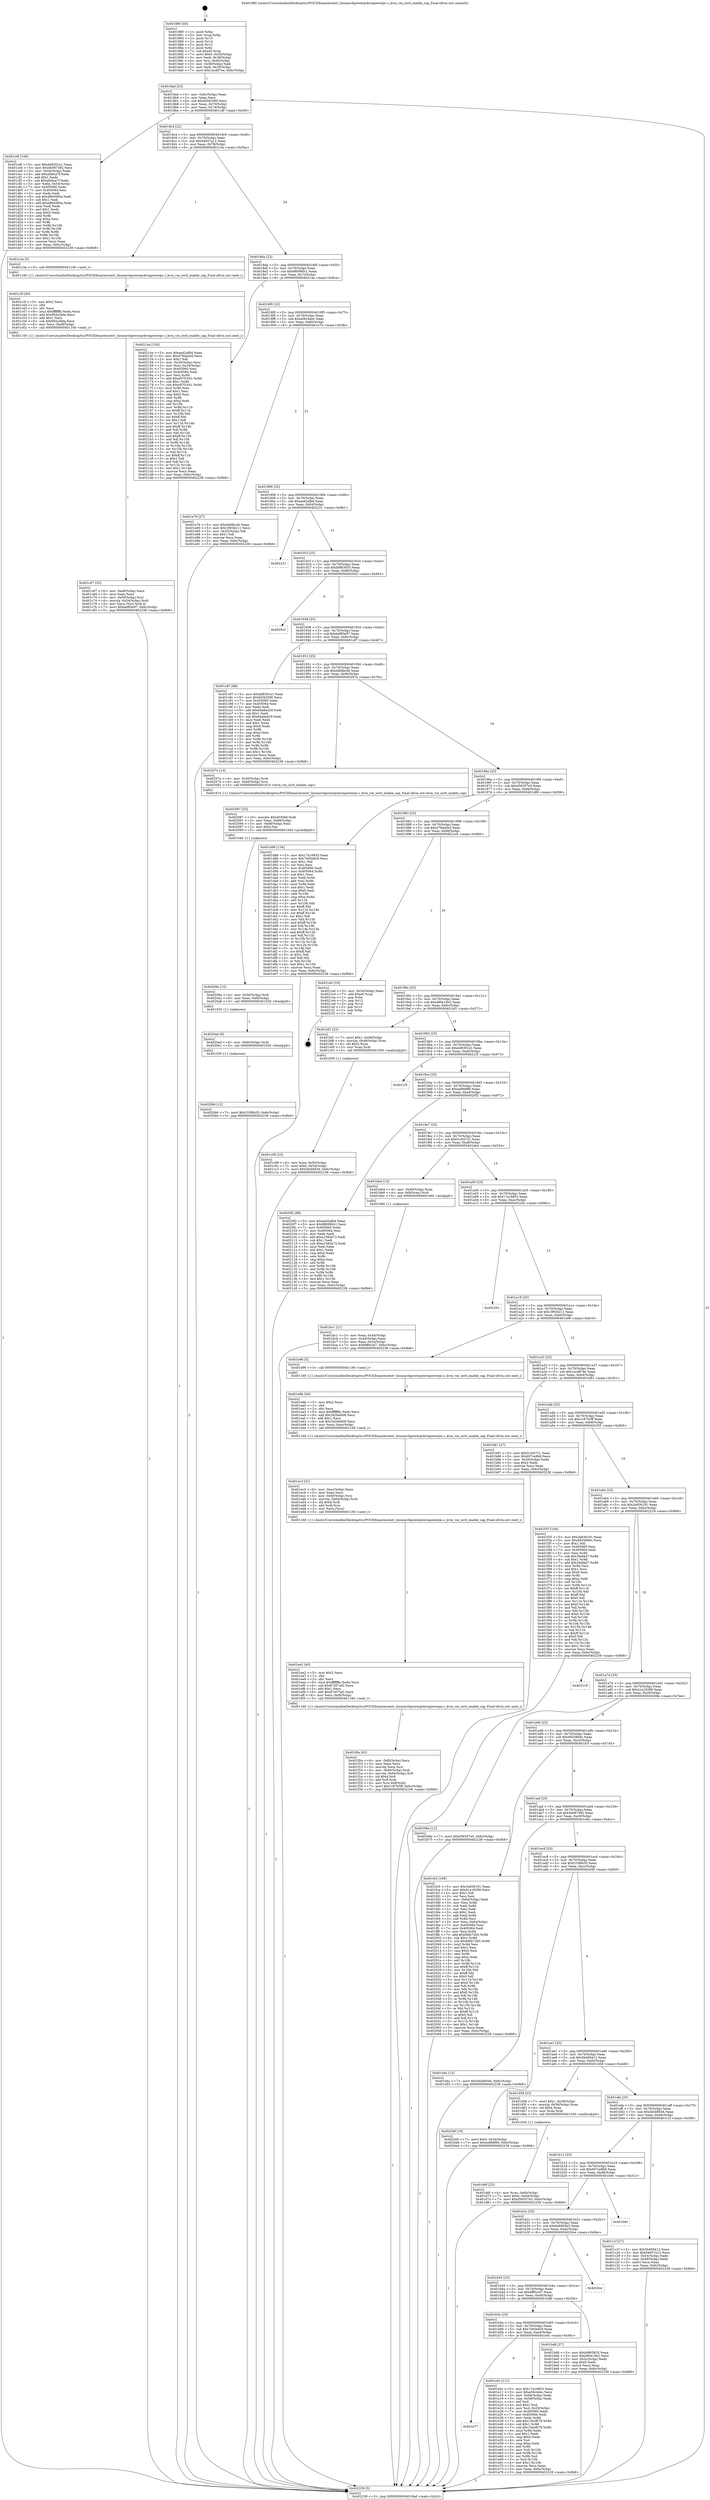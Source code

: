 digraph "0x401880" {
  label = "0x401880 (/mnt/c/Users/mathe/Desktop/tcc/POCII/binaries/extr_linuxarchpowerpckvmpowerpc.c_kvm_vm_ioctl_enable_cap_Final-ollvm.out::main(0))"
  labelloc = "t"
  node[shape=record]

  Entry [label="",width=0.3,height=0.3,shape=circle,fillcolor=black,style=filled]
  "0x4018ad" [label="{
     0x4018ad [23]\l
     | [instrs]\l
     &nbsp;&nbsp;0x4018ad \<+3\>: mov -0x6c(%rbp),%eax\l
     &nbsp;&nbsp;0x4018b0 \<+2\>: mov %eax,%ecx\l
     &nbsp;&nbsp;0x4018b2 \<+6\>: sub $0x92f42590,%ecx\l
     &nbsp;&nbsp;0x4018b8 \<+3\>: mov %eax,-0x70(%rbp)\l
     &nbsp;&nbsp;0x4018bb \<+3\>: mov %ecx,-0x74(%rbp)\l
     &nbsp;&nbsp;0x4018be \<+6\>: je 0000000000401cdf \<main+0x45f\>\l
  }"]
  "0x401cdf" [label="{
     0x401cdf [109]\l
     | [instrs]\l
     &nbsp;&nbsp;0x401cdf \<+5\>: mov $0xdd8391e1,%eax\l
     &nbsp;&nbsp;0x401ce4 \<+5\>: mov $0x4b087392,%ecx\l
     &nbsp;&nbsp;0x401ce9 \<+3\>: mov -0x54(%rbp),%edx\l
     &nbsp;&nbsp;0x401cec \<+6\>: add $0xafddca7f,%edx\l
     &nbsp;&nbsp;0x401cf2 \<+3\>: add $0x1,%edx\l
     &nbsp;&nbsp;0x401cf5 \<+6\>: sub $0xafddca7f,%edx\l
     &nbsp;&nbsp;0x401cfb \<+3\>: mov %edx,-0x54(%rbp)\l
     &nbsp;&nbsp;0x401cfe \<+7\>: mov 0x405060,%edx\l
     &nbsp;&nbsp;0x401d05 \<+7\>: mov 0x405064,%esi\l
     &nbsp;&nbsp;0x401d0c \<+2\>: mov %edx,%edi\l
     &nbsp;&nbsp;0x401d0e \<+6\>: sub $0xa864585a,%edi\l
     &nbsp;&nbsp;0x401d14 \<+3\>: sub $0x1,%edi\l
     &nbsp;&nbsp;0x401d17 \<+6\>: add $0xa864585a,%edi\l
     &nbsp;&nbsp;0x401d1d \<+3\>: imul %edi,%edx\l
     &nbsp;&nbsp;0x401d20 \<+3\>: and $0x1,%edx\l
     &nbsp;&nbsp;0x401d23 \<+3\>: cmp $0x0,%edx\l
     &nbsp;&nbsp;0x401d26 \<+4\>: sete %r8b\l
     &nbsp;&nbsp;0x401d2a \<+3\>: cmp $0xa,%esi\l
     &nbsp;&nbsp;0x401d2d \<+4\>: setl %r9b\l
     &nbsp;&nbsp;0x401d31 \<+3\>: mov %r8b,%r10b\l
     &nbsp;&nbsp;0x401d34 \<+3\>: and %r9b,%r10b\l
     &nbsp;&nbsp;0x401d37 \<+3\>: xor %r9b,%r8b\l
     &nbsp;&nbsp;0x401d3a \<+3\>: or %r8b,%r10b\l
     &nbsp;&nbsp;0x401d3d \<+4\>: test $0x1,%r10b\l
     &nbsp;&nbsp;0x401d41 \<+3\>: cmovne %ecx,%eax\l
     &nbsp;&nbsp;0x401d44 \<+3\>: mov %eax,-0x6c(%rbp)\l
     &nbsp;&nbsp;0x401d47 \<+5\>: jmp 0000000000402238 \<main+0x9b8\>\l
  }"]
  "0x4018c4" [label="{
     0x4018c4 [22]\l
     | [instrs]\l
     &nbsp;&nbsp;0x4018c4 \<+5\>: jmp 00000000004018c9 \<main+0x49\>\l
     &nbsp;&nbsp;0x4018c9 \<+3\>: mov -0x70(%rbp),%eax\l
     &nbsp;&nbsp;0x4018cc \<+5\>: sub $0x94657a12,%eax\l
     &nbsp;&nbsp;0x4018d1 \<+3\>: mov %eax,-0x78(%rbp)\l
     &nbsp;&nbsp;0x4018d4 \<+6\>: je 0000000000401c3a \<main+0x3ba\>\l
  }"]
  Exit [label="",width=0.3,height=0.3,shape=circle,fillcolor=black,style=filled,peripheries=2]
  "0x401c3a" [label="{
     0x401c3a [5]\l
     | [instrs]\l
     &nbsp;&nbsp;0x401c3a \<+5\>: call 0000000000401160 \<next_i\>\l
     | [calls]\l
     &nbsp;&nbsp;0x401160 \{1\} (/mnt/c/Users/mathe/Desktop/tcc/POCII/binaries/extr_linuxarchpowerpckvmpowerpc.c_kvm_vm_ioctl_enable_cap_Final-ollvm.out::next_i)\l
  }"]
  "0x4018da" [label="{
     0x4018da [22]\l
     | [instrs]\l
     &nbsp;&nbsp;0x4018da \<+5\>: jmp 00000000004018df \<main+0x5f\>\l
     &nbsp;&nbsp;0x4018df \<+3\>: mov -0x70(%rbp),%eax\l
     &nbsp;&nbsp;0x4018e2 \<+5\>: sub $0x980980c1,%eax\l
     &nbsp;&nbsp;0x4018e7 \<+3\>: mov %eax,-0x7c(%rbp)\l
     &nbsp;&nbsp;0x4018ea \<+6\>: je 000000000040214a \<main+0x8ca\>\l
  }"]
  "0x4020b6" [label="{
     0x4020b6 [12]\l
     | [instrs]\l
     &nbsp;&nbsp;0x4020b6 \<+7\>: movl $0x533f6b35,-0x6c(%rbp)\l
     &nbsp;&nbsp;0x4020bd \<+5\>: jmp 0000000000402238 \<main+0x9b8\>\l
  }"]
  "0x40214a" [label="{
     0x40214a [150]\l
     | [instrs]\l
     &nbsp;&nbsp;0x40214a \<+5\>: mov $0xaed2afb4,%eax\l
     &nbsp;&nbsp;0x40214f \<+5\>: mov $0xd784acb4,%ecx\l
     &nbsp;&nbsp;0x402154 \<+2\>: mov $0x1,%dl\l
     &nbsp;&nbsp;0x402156 \<+3\>: mov -0x34(%rbp),%esi\l
     &nbsp;&nbsp;0x402159 \<+3\>: mov %esi,-0x24(%rbp)\l
     &nbsp;&nbsp;0x40215c \<+7\>: mov 0x405060,%esi\l
     &nbsp;&nbsp;0x402163 \<+7\>: mov 0x405064,%edi\l
     &nbsp;&nbsp;0x40216a \<+3\>: mov %esi,%r8d\l
     &nbsp;&nbsp;0x40216d \<+7\>: add $0xe97f1041,%r8d\l
     &nbsp;&nbsp;0x402174 \<+4\>: sub $0x1,%r8d\l
     &nbsp;&nbsp;0x402178 \<+7\>: sub $0xe97f1041,%r8d\l
     &nbsp;&nbsp;0x40217f \<+4\>: imul %r8d,%esi\l
     &nbsp;&nbsp;0x402183 \<+3\>: and $0x1,%esi\l
     &nbsp;&nbsp;0x402186 \<+3\>: cmp $0x0,%esi\l
     &nbsp;&nbsp;0x402189 \<+4\>: sete %r9b\l
     &nbsp;&nbsp;0x40218d \<+3\>: cmp $0xa,%edi\l
     &nbsp;&nbsp;0x402190 \<+4\>: setl %r10b\l
     &nbsp;&nbsp;0x402194 \<+3\>: mov %r9b,%r11b\l
     &nbsp;&nbsp;0x402197 \<+4\>: xor $0xff,%r11b\l
     &nbsp;&nbsp;0x40219b \<+3\>: mov %r10b,%bl\l
     &nbsp;&nbsp;0x40219e \<+3\>: xor $0xff,%bl\l
     &nbsp;&nbsp;0x4021a1 \<+3\>: xor $0x1,%dl\l
     &nbsp;&nbsp;0x4021a4 \<+3\>: mov %r11b,%r14b\l
     &nbsp;&nbsp;0x4021a7 \<+4\>: and $0xff,%r14b\l
     &nbsp;&nbsp;0x4021ab \<+3\>: and %dl,%r9b\l
     &nbsp;&nbsp;0x4021ae \<+3\>: mov %bl,%r15b\l
     &nbsp;&nbsp;0x4021b1 \<+4\>: and $0xff,%r15b\l
     &nbsp;&nbsp;0x4021b5 \<+3\>: and %dl,%r10b\l
     &nbsp;&nbsp;0x4021b8 \<+3\>: or %r9b,%r14b\l
     &nbsp;&nbsp;0x4021bb \<+3\>: or %r10b,%r15b\l
     &nbsp;&nbsp;0x4021be \<+3\>: xor %r15b,%r14b\l
     &nbsp;&nbsp;0x4021c1 \<+3\>: or %bl,%r11b\l
     &nbsp;&nbsp;0x4021c4 \<+4\>: xor $0xff,%r11b\l
     &nbsp;&nbsp;0x4021c8 \<+3\>: or $0x1,%dl\l
     &nbsp;&nbsp;0x4021cb \<+3\>: and %dl,%r11b\l
     &nbsp;&nbsp;0x4021ce \<+3\>: or %r11b,%r14b\l
     &nbsp;&nbsp;0x4021d1 \<+4\>: test $0x1,%r14b\l
     &nbsp;&nbsp;0x4021d5 \<+3\>: cmovne %ecx,%eax\l
     &nbsp;&nbsp;0x4021d8 \<+3\>: mov %eax,-0x6c(%rbp)\l
     &nbsp;&nbsp;0x4021db \<+5\>: jmp 0000000000402238 \<main+0x9b8\>\l
  }"]
  "0x4018f0" [label="{
     0x4018f0 [22]\l
     | [instrs]\l
     &nbsp;&nbsp;0x4018f0 \<+5\>: jmp 00000000004018f5 \<main+0x75\>\l
     &nbsp;&nbsp;0x4018f5 \<+3\>: mov -0x70(%rbp),%eax\l
     &nbsp;&nbsp;0x4018f8 \<+5\>: sub $0xa56c4dec,%eax\l
     &nbsp;&nbsp;0x4018fd \<+3\>: mov %eax,-0x80(%rbp)\l
     &nbsp;&nbsp;0x401900 \<+6\>: je 0000000000401e7b \<main+0x5fb\>\l
  }"]
  "0x4020ad" [label="{
     0x4020ad [9]\l
     | [instrs]\l
     &nbsp;&nbsp;0x4020ad \<+4\>: mov -0x60(%rbp),%rdi\l
     &nbsp;&nbsp;0x4020b1 \<+5\>: call 0000000000401030 \<free@plt\>\l
     | [calls]\l
     &nbsp;&nbsp;0x401030 \{1\} (unknown)\l
  }"]
  "0x401e7b" [label="{
     0x401e7b [27]\l
     | [instrs]\l
     &nbsp;&nbsp;0x401e7b \<+5\>: mov $0xd4fdbc4b,%eax\l
     &nbsp;&nbsp;0x401e80 \<+5\>: mov $0x1993d211,%ecx\l
     &nbsp;&nbsp;0x401e85 \<+3\>: mov -0x25(%rbp),%dl\l
     &nbsp;&nbsp;0x401e88 \<+3\>: test $0x1,%dl\l
     &nbsp;&nbsp;0x401e8b \<+3\>: cmovne %ecx,%eax\l
     &nbsp;&nbsp;0x401e8e \<+3\>: mov %eax,-0x6c(%rbp)\l
     &nbsp;&nbsp;0x401e91 \<+5\>: jmp 0000000000402238 \<main+0x9b8\>\l
  }"]
  "0x401906" [label="{
     0x401906 [25]\l
     | [instrs]\l
     &nbsp;&nbsp;0x401906 \<+5\>: jmp 000000000040190b \<main+0x8b\>\l
     &nbsp;&nbsp;0x40190b \<+3\>: mov -0x70(%rbp),%eax\l
     &nbsp;&nbsp;0x40190e \<+5\>: sub $0xaed2afb4,%eax\l
     &nbsp;&nbsp;0x401913 \<+6\>: mov %eax,-0x84(%rbp)\l
     &nbsp;&nbsp;0x401919 \<+6\>: je 0000000000402231 \<main+0x9b1\>\l
  }"]
  "0x40209e" [label="{
     0x40209e [15]\l
     | [instrs]\l
     &nbsp;&nbsp;0x40209e \<+4\>: mov -0x50(%rbp),%rdi\l
     &nbsp;&nbsp;0x4020a2 \<+6\>: mov %eax,-0xf4(%rbp)\l
     &nbsp;&nbsp;0x4020a8 \<+5\>: call 0000000000401030 \<free@plt\>\l
     | [calls]\l
     &nbsp;&nbsp;0x401030 \{1\} (unknown)\l
  }"]
  "0x402231" [label="{
     0x402231\l
  }", style=dashed]
  "0x40191f" [label="{
     0x40191f [25]\l
     | [instrs]\l
     &nbsp;&nbsp;0x40191f \<+5\>: jmp 0000000000401924 \<main+0xa4\>\l
     &nbsp;&nbsp;0x401924 \<+3\>: mov -0x70(%rbp),%eax\l
     &nbsp;&nbsp;0x401927 \<+5\>: sub $0xb9f63835,%eax\l
     &nbsp;&nbsp;0x40192c \<+6\>: mov %eax,-0x88(%rbp)\l
     &nbsp;&nbsp;0x401932 \<+6\>: je 00000000004020c2 \<main+0x842\>\l
  }"]
  "0x402087" [label="{
     0x402087 [23]\l
     | [instrs]\l
     &nbsp;&nbsp;0x402087 \<+10\>: movabs $0x4030b6,%rdi\l
     &nbsp;&nbsp;0x402091 \<+3\>: mov %eax,-0x68(%rbp)\l
     &nbsp;&nbsp;0x402094 \<+3\>: mov -0x68(%rbp),%esi\l
     &nbsp;&nbsp;0x402097 \<+2\>: mov $0x0,%al\l
     &nbsp;&nbsp;0x402099 \<+5\>: call 0000000000401040 \<printf@plt\>\l
     | [calls]\l
     &nbsp;&nbsp;0x401040 \{1\} (unknown)\l
  }"]
  "0x4020c2" [label="{
     0x4020c2\l
  }", style=dashed]
  "0x401938" [label="{
     0x401938 [25]\l
     | [instrs]\l
     &nbsp;&nbsp;0x401938 \<+5\>: jmp 000000000040193d \<main+0xbd\>\l
     &nbsp;&nbsp;0x40193d \<+3\>: mov -0x70(%rbp),%eax\l
     &nbsp;&nbsp;0x401940 \<+5\>: sub $0xbef85e97,%eax\l
     &nbsp;&nbsp;0x401945 \<+6\>: mov %eax,-0x8c(%rbp)\l
     &nbsp;&nbsp;0x40194b \<+6\>: je 0000000000401c87 \<main+0x407\>\l
  }"]
  "0x401f0a" [label="{
     0x401f0a [43]\l
     | [instrs]\l
     &nbsp;&nbsp;0x401f0a \<+6\>: mov -0xf0(%rbp),%ecx\l
     &nbsp;&nbsp;0x401f10 \<+3\>: imul %eax,%ecx\l
     &nbsp;&nbsp;0x401f13 \<+3\>: movslq %ecx,%rsi\l
     &nbsp;&nbsp;0x401f16 \<+4\>: mov -0x60(%rbp),%rdi\l
     &nbsp;&nbsp;0x401f1a \<+4\>: movslq -0x64(%rbp),%r8\l
     &nbsp;&nbsp;0x401f1e \<+4\>: shl $0x4,%r8\l
     &nbsp;&nbsp;0x401f22 \<+3\>: add %r8,%rdi\l
     &nbsp;&nbsp;0x401f25 \<+4\>: mov %rsi,0x8(%rdi)\l
     &nbsp;&nbsp;0x401f29 \<+7\>: movl $0x1c87b5ff,-0x6c(%rbp)\l
     &nbsp;&nbsp;0x401f30 \<+5\>: jmp 0000000000402238 \<main+0x9b8\>\l
  }"]
  "0x401c87" [label="{
     0x401c87 [88]\l
     | [instrs]\l
     &nbsp;&nbsp;0x401c87 \<+5\>: mov $0xdd8391e1,%eax\l
     &nbsp;&nbsp;0x401c8c \<+5\>: mov $0x92f42590,%ecx\l
     &nbsp;&nbsp;0x401c91 \<+7\>: mov 0x405060,%edx\l
     &nbsp;&nbsp;0x401c98 \<+7\>: mov 0x405064,%esi\l
     &nbsp;&nbsp;0x401c9f \<+2\>: mov %edx,%edi\l
     &nbsp;&nbsp;0x401ca1 \<+6\>: add $0x64a8a429,%edi\l
     &nbsp;&nbsp;0x401ca7 \<+3\>: sub $0x1,%edi\l
     &nbsp;&nbsp;0x401caa \<+6\>: sub $0x64a8a429,%edi\l
     &nbsp;&nbsp;0x401cb0 \<+3\>: imul %edi,%edx\l
     &nbsp;&nbsp;0x401cb3 \<+3\>: and $0x1,%edx\l
     &nbsp;&nbsp;0x401cb6 \<+3\>: cmp $0x0,%edx\l
     &nbsp;&nbsp;0x401cb9 \<+4\>: sete %r8b\l
     &nbsp;&nbsp;0x401cbd \<+3\>: cmp $0xa,%esi\l
     &nbsp;&nbsp;0x401cc0 \<+4\>: setl %r9b\l
     &nbsp;&nbsp;0x401cc4 \<+3\>: mov %r8b,%r10b\l
     &nbsp;&nbsp;0x401cc7 \<+3\>: and %r9b,%r10b\l
     &nbsp;&nbsp;0x401cca \<+3\>: xor %r9b,%r8b\l
     &nbsp;&nbsp;0x401ccd \<+3\>: or %r8b,%r10b\l
     &nbsp;&nbsp;0x401cd0 \<+4\>: test $0x1,%r10b\l
     &nbsp;&nbsp;0x401cd4 \<+3\>: cmovne %ecx,%eax\l
     &nbsp;&nbsp;0x401cd7 \<+3\>: mov %eax,-0x6c(%rbp)\l
     &nbsp;&nbsp;0x401cda \<+5\>: jmp 0000000000402238 \<main+0x9b8\>\l
  }"]
  "0x401951" [label="{
     0x401951 [25]\l
     | [instrs]\l
     &nbsp;&nbsp;0x401951 \<+5\>: jmp 0000000000401956 \<main+0xd6\>\l
     &nbsp;&nbsp;0x401956 \<+3\>: mov -0x70(%rbp),%eax\l
     &nbsp;&nbsp;0x401959 \<+5\>: sub $0xd4fdbc4b,%eax\l
     &nbsp;&nbsp;0x40195e \<+6\>: mov %eax,-0x90(%rbp)\l
     &nbsp;&nbsp;0x401964 \<+6\>: je 000000000040207a \<main+0x7fa\>\l
  }"]
  "0x401ee2" [label="{
     0x401ee2 [40]\l
     | [instrs]\l
     &nbsp;&nbsp;0x401ee2 \<+5\>: mov $0x2,%ecx\l
     &nbsp;&nbsp;0x401ee7 \<+1\>: cltd\l
     &nbsp;&nbsp;0x401ee8 \<+2\>: idiv %ecx\l
     &nbsp;&nbsp;0x401eea \<+6\>: imul $0xfffffffe,%edx,%ecx\l
     &nbsp;&nbsp;0x401ef0 \<+6\>: sub $0x87d57af2,%ecx\l
     &nbsp;&nbsp;0x401ef6 \<+3\>: add $0x1,%ecx\l
     &nbsp;&nbsp;0x401ef9 \<+6\>: add $0x87d57af2,%ecx\l
     &nbsp;&nbsp;0x401eff \<+6\>: mov %ecx,-0xf0(%rbp)\l
     &nbsp;&nbsp;0x401f05 \<+5\>: call 0000000000401160 \<next_i\>\l
     | [calls]\l
     &nbsp;&nbsp;0x401160 \{1\} (/mnt/c/Users/mathe/Desktop/tcc/POCII/binaries/extr_linuxarchpowerpckvmpowerpc.c_kvm_vm_ioctl_enable_cap_Final-ollvm.out::next_i)\l
  }"]
  "0x40207a" [label="{
     0x40207a [13]\l
     | [instrs]\l
     &nbsp;&nbsp;0x40207a \<+4\>: mov -0x50(%rbp),%rdi\l
     &nbsp;&nbsp;0x40207e \<+4\>: mov -0x60(%rbp),%rsi\l
     &nbsp;&nbsp;0x402082 \<+5\>: call 0000000000401610 \<kvm_vm_ioctl_enable_cap\>\l
     | [calls]\l
     &nbsp;&nbsp;0x401610 \{1\} (/mnt/c/Users/mathe/Desktop/tcc/POCII/binaries/extr_linuxarchpowerpckvmpowerpc.c_kvm_vm_ioctl_enable_cap_Final-ollvm.out::kvm_vm_ioctl_enable_cap)\l
  }"]
  "0x40196a" [label="{
     0x40196a [25]\l
     | [instrs]\l
     &nbsp;&nbsp;0x40196a \<+5\>: jmp 000000000040196f \<main+0xef\>\l
     &nbsp;&nbsp;0x40196f \<+3\>: mov -0x70(%rbp),%eax\l
     &nbsp;&nbsp;0x401972 \<+5\>: sub $0xd56557e5,%eax\l
     &nbsp;&nbsp;0x401977 \<+6\>: mov %eax,-0x94(%rbp)\l
     &nbsp;&nbsp;0x40197d \<+6\>: je 0000000000401d86 \<main+0x506\>\l
  }"]
  "0x401ec3" [label="{
     0x401ec3 [31]\l
     | [instrs]\l
     &nbsp;&nbsp;0x401ec3 \<+6\>: mov -0xec(%rbp),%ecx\l
     &nbsp;&nbsp;0x401ec9 \<+3\>: imul %eax,%ecx\l
     &nbsp;&nbsp;0x401ecc \<+4\>: mov -0x60(%rbp),%rsi\l
     &nbsp;&nbsp;0x401ed0 \<+4\>: movslq -0x64(%rbp),%rdi\l
     &nbsp;&nbsp;0x401ed4 \<+4\>: shl $0x4,%rdi\l
     &nbsp;&nbsp;0x401ed8 \<+3\>: add %rdi,%rsi\l
     &nbsp;&nbsp;0x401edb \<+2\>: mov %ecx,(%rsi)\l
     &nbsp;&nbsp;0x401edd \<+5\>: call 0000000000401160 \<next_i\>\l
     | [calls]\l
     &nbsp;&nbsp;0x401160 \{1\} (/mnt/c/Users/mathe/Desktop/tcc/POCII/binaries/extr_linuxarchpowerpckvmpowerpc.c_kvm_vm_ioctl_enable_cap_Final-ollvm.out::next_i)\l
  }"]
  "0x401d86" [label="{
     0x401d86 [134]\l
     | [instrs]\l
     &nbsp;&nbsp;0x401d86 \<+5\>: mov $0x17a16853,%eax\l
     &nbsp;&nbsp;0x401d8b \<+5\>: mov $0x7465e8c9,%ecx\l
     &nbsp;&nbsp;0x401d90 \<+2\>: mov $0x1,%dl\l
     &nbsp;&nbsp;0x401d92 \<+2\>: xor %esi,%esi\l
     &nbsp;&nbsp;0x401d94 \<+7\>: mov 0x405060,%edi\l
     &nbsp;&nbsp;0x401d9b \<+8\>: mov 0x405064,%r8d\l
     &nbsp;&nbsp;0x401da3 \<+3\>: sub $0x1,%esi\l
     &nbsp;&nbsp;0x401da6 \<+3\>: mov %edi,%r9d\l
     &nbsp;&nbsp;0x401da9 \<+3\>: add %esi,%r9d\l
     &nbsp;&nbsp;0x401dac \<+4\>: imul %r9d,%edi\l
     &nbsp;&nbsp;0x401db0 \<+3\>: and $0x1,%edi\l
     &nbsp;&nbsp;0x401db3 \<+3\>: cmp $0x0,%edi\l
     &nbsp;&nbsp;0x401db6 \<+4\>: sete %r10b\l
     &nbsp;&nbsp;0x401dba \<+4\>: cmp $0xa,%r8d\l
     &nbsp;&nbsp;0x401dbe \<+4\>: setl %r11b\l
     &nbsp;&nbsp;0x401dc2 \<+3\>: mov %r10b,%bl\l
     &nbsp;&nbsp;0x401dc5 \<+3\>: xor $0xff,%bl\l
     &nbsp;&nbsp;0x401dc8 \<+3\>: mov %r11b,%r14b\l
     &nbsp;&nbsp;0x401dcb \<+4\>: xor $0xff,%r14b\l
     &nbsp;&nbsp;0x401dcf \<+3\>: xor $0x1,%dl\l
     &nbsp;&nbsp;0x401dd2 \<+3\>: mov %bl,%r15b\l
     &nbsp;&nbsp;0x401dd5 \<+4\>: and $0xff,%r15b\l
     &nbsp;&nbsp;0x401dd9 \<+3\>: and %dl,%r10b\l
     &nbsp;&nbsp;0x401ddc \<+3\>: mov %r14b,%r12b\l
     &nbsp;&nbsp;0x401ddf \<+4\>: and $0xff,%r12b\l
     &nbsp;&nbsp;0x401de3 \<+3\>: and %dl,%r11b\l
     &nbsp;&nbsp;0x401de6 \<+3\>: or %r10b,%r15b\l
     &nbsp;&nbsp;0x401de9 \<+3\>: or %r11b,%r12b\l
     &nbsp;&nbsp;0x401dec \<+3\>: xor %r12b,%r15b\l
     &nbsp;&nbsp;0x401def \<+3\>: or %r14b,%bl\l
     &nbsp;&nbsp;0x401df2 \<+3\>: xor $0xff,%bl\l
     &nbsp;&nbsp;0x401df5 \<+3\>: or $0x1,%dl\l
     &nbsp;&nbsp;0x401df8 \<+2\>: and %dl,%bl\l
     &nbsp;&nbsp;0x401dfa \<+3\>: or %bl,%r15b\l
     &nbsp;&nbsp;0x401dfd \<+4\>: test $0x1,%r15b\l
     &nbsp;&nbsp;0x401e01 \<+3\>: cmovne %ecx,%eax\l
     &nbsp;&nbsp;0x401e04 \<+3\>: mov %eax,-0x6c(%rbp)\l
     &nbsp;&nbsp;0x401e07 \<+5\>: jmp 0000000000402238 \<main+0x9b8\>\l
  }"]
  "0x401983" [label="{
     0x401983 [25]\l
     | [instrs]\l
     &nbsp;&nbsp;0x401983 \<+5\>: jmp 0000000000401988 \<main+0x108\>\l
     &nbsp;&nbsp;0x401988 \<+3\>: mov -0x70(%rbp),%eax\l
     &nbsp;&nbsp;0x40198b \<+5\>: sub $0xd784acb4,%eax\l
     &nbsp;&nbsp;0x401990 \<+6\>: mov %eax,-0x98(%rbp)\l
     &nbsp;&nbsp;0x401996 \<+6\>: je 00000000004021e0 \<main+0x960\>\l
  }"]
  "0x401e9b" [label="{
     0x401e9b [40]\l
     | [instrs]\l
     &nbsp;&nbsp;0x401e9b \<+5\>: mov $0x2,%ecx\l
     &nbsp;&nbsp;0x401ea0 \<+1\>: cltd\l
     &nbsp;&nbsp;0x401ea1 \<+2\>: idiv %ecx\l
     &nbsp;&nbsp;0x401ea3 \<+6\>: imul $0xfffffffe,%edx,%ecx\l
     &nbsp;&nbsp;0x401ea9 \<+6\>: add $0x3d2bdd08,%ecx\l
     &nbsp;&nbsp;0x401eaf \<+3\>: add $0x1,%ecx\l
     &nbsp;&nbsp;0x401eb2 \<+6\>: sub $0x3d2bdd08,%ecx\l
     &nbsp;&nbsp;0x401eb8 \<+6\>: mov %ecx,-0xec(%rbp)\l
     &nbsp;&nbsp;0x401ebe \<+5\>: call 0000000000401160 \<next_i\>\l
     | [calls]\l
     &nbsp;&nbsp;0x401160 \{1\} (/mnt/c/Users/mathe/Desktop/tcc/POCII/binaries/extr_linuxarchpowerpckvmpowerpc.c_kvm_vm_ioctl_enable_cap_Final-ollvm.out::next_i)\l
  }"]
  "0x4021e0" [label="{
     0x4021e0 [19]\l
     | [instrs]\l
     &nbsp;&nbsp;0x4021e0 \<+3\>: mov -0x24(%rbp),%eax\l
     &nbsp;&nbsp;0x4021e3 \<+7\>: add $0xe0,%rsp\l
     &nbsp;&nbsp;0x4021ea \<+1\>: pop %rbx\l
     &nbsp;&nbsp;0x4021eb \<+2\>: pop %r12\l
     &nbsp;&nbsp;0x4021ed \<+2\>: pop %r14\l
     &nbsp;&nbsp;0x4021ef \<+2\>: pop %r15\l
     &nbsp;&nbsp;0x4021f1 \<+1\>: pop %rbp\l
     &nbsp;&nbsp;0x4021f2 \<+1\>: ret\l
  }"]
  "0x40199c" [label="{
     0x40199c [25]\l
     | [instrs]\l
     &nbsp;&nbsp;0x40199c \<+5\>: jmp 00000000004019a1 \<main+0x121\>\l
     &nbsp;&nbsp;0x4019a1 \<+3\>: mov -0x70(%rbp),%eax\l
     &nbsp;&nbsp;0x4019a4 \<+5\>: sub $0xd90e18e2,%eax\l
     &nbsp;&nbsp;0x4019a9 \<+6\>: mov %eax,-0x9c(%rbp)\l
     &nbsp;&nbsp;0x4019af \<+6\>: je 0000000000401bf1 \<main+0x371\>\l
  }"]
  "0x401b77" [label="{
     0x401b77\l
  }", style=dashed]
  "0x401bf1" [label="{
     0x401bf1 [23]\l
     | [instrs]\l
     &nbsp;&nbsp;0x401bf1 \<+7\>: movl $0x1,-0x48(%rbp)\l
     &nbsp;&nbsp;0x401bf8 \<+4\>: movslq -0x48(%rbp),%rax\l
     &nbsp;&nbsp;0x401bfc \<+4\>: shl $0x2,%rax\l
     &nbsp;&nbsp;0x401c00 \<+3\>: mov %rax,%rdi\l
     &nbsp;&nbsp;0x401c03 \<+5\>: call 0000000000401050 \<malloc@plt\>\l
     | [calls]\l
     &nbsp;&nbsp;0x401050 \{1\} (unknown)\l
  }"]
  "0x4019b5" [label="{
     0x4019b5 [25]\l
     | [instrs]\l
     &nbsp;&nbsp;0x4019b5 \<+5\>: jmp 00000000004019ba \<main+0x13a\>\l
     &nbsp;&nbsp;0x4019ba \<+3\>: mov -0x70(%rbp),%eax\l
     &nbsp;&nbsp;0x4019bd \<+5\>: sub $0xdd8391e1,%eax\l
     &nbsp;&nbsp;0x4019c2 \<+6\>: mov %eax,-0xa0(%rbp)\l
     &nbsp;&nbsp;0x4019c8 \<+6\>: je 00000000004021f3 \<main+0x973\>\l
  }"]
  "0x401e0c" [label="{
     0x401e0c [111]\l
     | [instrs]\l
     &nbsp;&nbsp;0x401e0c \<+5\>: mov $0x17a16853,%eax\l
     &nbsp;&nbsp;0x401e11 \<+5\>: mov $0xa56c4dec,%ecx\l
     &nbsp;&nbsp;0x401e16 \<+3\>: mov -0x64(%rbp),%edx\l
     &nbsp;&nbsp;0x401e19 \<+3\>: cmp -0x58(%rbp),%edx\l
     &nbsp;&nbsp;0x401e1c \<+4\>: setl %sil\l
     &nbsp;&nbsp;0x401e20 \<+4\>: and $0x1,%sil\l
     &nbsp;&nbsp;0x401e24 \<+4\>: mov %sil,-0x25(%rbp)\l
     &nbsp;&nbsp;0x401e28 \<+7\>: mov 0x405060,%edx\l
     &nbsp;&nbsp;0x401e2f \<+7\>: mov 0x405064,%edi\l
     &nbsp;&nbsp;0x401e36 \<+3\>: mov %edx,%r8d\l
     &nbsp;&nbsp;0x401e39 \<+7\>: add $0x15ecfb78,%r8d\l
     &nbsp;&nbsp;0x401e40 \<+4\>: sub $0x1,%r8d\l
     &nbsp;&nbsp;0x401e44 \<+7\>: sub $0x15ecfb78,%r8d\l
     &nbsp;&nbsp;0x401e4b \<+4\>: imul %r8d,%edx\l
     &nbsp;&nbsp;0x401e4f \<+3\>: and $0x1,%edx\l
     &nbsp;&nbsp;0x401e52 \<+3\>: cmp $0x0,%edx\l
     &nbsp;&nbsp;0x401e55 \<+4\>: sete %sil\l
     &nbsp;&nbsp;0x401e59 \<+3\>: cmp $0xa,%edi\l
     &nbsp;&nbsp;0x401e5c \<+4\>: setl %r9b\l
     &nbsp;&nbsp;0x401e60 \<+3\>: mov %sil,%r10b\l
     &nbsp;&nbsp;0x401e63 \<+3\>: and %r9b,%r10b\l
     &nbsp;&nbsp;0x401e66 \<+3\>: xor %r9b,%sil\l
     &nbsp;&nbsp;0x401e69 \<+3\>: or %sil,%r10b\l
     &nbsp;&nbsp;0x401e6c \<+4\>: test $0x1,%r10b\l
     &nbsp;&nbsp;0x401e70 \<+3\>: cmovne %ecx,%eax\l
     &nbsp;&nbsp;0x401e73 \<+3\>: mov %eax,-0x6c(%rbp)\l
     &nbsp;&nbsp;0x401e76 \<+5\>: jmp 0000000000402238 \<main+0x9b8\>\l
  }"]
  "0x4021f3" [label="{
     0x4021f3\l
  }", style=dashed]
  "0x4019ce" [label="{
     0x4019ce [25]\l
     | [instrs]\l
     &nbsp;&nbsp;0x4019ce \<+5\>: jmp 00000000004019d3 \<main+0x153\>\l
     &nbsp;&nbsp;0x4019d3 \<+3\>: mov -0x70(%rbp),%eax\l
     &nbsp;&nbsp;0x4019d6 \<+5\>: sub $0xeef9df99,%eax\l
     &nbsp;&nbsp;0x4019db \<+6\>: mov %eax,-0xa4(%rbp)\l
     &nbsp;&nbsp;0x4019e1 \<+6\>: je 00000000004020f2 \<main+0x872\>\l
  }"]
  "0x401d6f" [label="{
     0x401d6f [23]\l
     | [instrs]\l
     &nbsp;&nbsp;0x401d6f \<+4\>: mov %rax,-0x60(%rbp)\l
     &nbsp;&nbsp;0x401d73 \<+7\>: movl $0x0,-0x64(%rbp)\l
     &nbsp;&nbsp;0x401d7a \<+7\>: movl $0xd56557e5,-0x6c(%rbp)\l
     &nbsp;&nbsp;0x401d81 \<+5\>: jmp 0000000000402238 \<main+0x9b8\>\l
  }"]
  "0x4020f2" [label="{
     0x4020f2 [88]\l
     | [instrs]\l
     &nbsp;&nbsp;0x4020f2 \<+5\>: mov $0xaed2afb4,%eax\l
     &nbsp;&nbsp;0x4020f7 \<+5\>: mov $0x980980c1,%ecx\l
     &nbsp;&nbsp;0x4020fc \<+7\>: mov 0x405060,%edx\l
     &nbsp;&nbsp;0x402103 \<+7\>: mov 0x405064,%esi\l
     &nbsp;&nbsp;0x40210a \<+2\>: mov %edx,%edi\l
     &nbsp;&nbsp;0x40210c \<+6\>: add $0xa1083e72,%edi\l
     &nbsp;&nbsp;0x402112 \<+3\>: sub $0x1,%edi\l
     &nbsp;&nbsp;0x402115 \<+6\>: sub $0xa1083e72,%edi\l
     &nbsp;&nbsp;0x40211b \<+3\>: imul %edi,%edx\l
     &nbsp;&nbsp;0x40211e \<+3\>: and $0x1,%edx\l
     &nbsp;&nbsp;0x402121 \<+3\>: cmp $0x0,%edx\l
     &nbsp;&nbsp;0x402124 \<+4\>: sete %r8b\l
     &nbsp;&nbsp;0x402128 \<+3\>: cmp $0xa,%esi\l
     &nbsp;&nbsp;0x40212b \<+4\>: setl %r9b\l
     &nbsp;&nbsp;0x40212f \<+3\>: mov %r8b,%r10b\l
     &nbsp;&nbsp;0x402132 \<+3\>: and %r9b,%r10b\l
     &nbsp;&nbsp;0x402135 \<+3\>: xor %r9b,%r8b\l
     &nbsp;&nbsp;0x402138 \<+3\>: or %r8b,%r10b\l
     &nbsp;&nbsp;0x40213b \<+4\>: test $0x1,%r10b\l
     &nbsp;&nbsp;0x40213f \<+3\>: cmovne %ecx,%eax\l
     &nbsp;&nbsp;0x402142 \<+3\>: mov %eax,-0x6c(%rbp)\l
     &nbsp;&nbsp;0x402145 \<+5\>: jmp 0000000000402238 \<main+0x9b8\>\l
  }"]
  "0x4019e7" [label="{
     0x4019e7 [25]\l
     | [instrs]\l
     &nbsp;&nbsp;0x4019e7 \<+5\>: jmp 00000000004019ec \<main+0x16c\>\l
     &nbsp;&nbsp;0x4019ec \<+3\>: mov -0x70(%rbp),%eax\l
     &nbsp;&nbsp;0x4019ef \<+5\>: sub $0xf1c04721,%eax\l
     &nbsp;&nbsp;0x4019f4 \<+6\>: mov %eax,-0xa8(%rbp)\l
     &nbsp;&nbsp;0x4019fa \<+6\>: je 0000000000401bb4 \<main+0x334\>\l
  }"]
  "0x401c67" [label="{
     0x401c67 [32]\l
     | [instrs]\l
     &nbsp;&nbsp;0x401c67 \<+6\>: mov -0xe8(%rbp),%ecx\l
     &nbsp;&nbsp;0x401c6d \<+3\>: imul %eax,%ecx\l
     &nbsp;&nbsp;0x401c70 \<+4\>: mov -0x50(%rbp),%rsi\l
     &nbsp;&nbsp;0x401c74 \<+4\>: movslq -0x54(%rbp),%rdi\l
     &nbsp;&nbsp;0x401c78 \<+3\>: mov %ecx,(%rsi,%rdi,4)\l
     &nbsp;&nbsp;0x401c7b \<+7\>: movl $0xbef85e97,-0x6c(%rbp)\l
     &nbsp;&nbsp;0x401c82 \<+5\>: jmp 0000000000402238 \<main+0x9b8\>\l
  }"]
  "0x401bb4" [label="{
     0x401bb4 [13]\l
     | [instrs]\l
     &nbsp;&nbsp;0x401bb4 \<+4\>: mov -0x40(%rbp),%rax\l
     &nbsp;&nbsp;0x401bb8 \<+4\>: mov 0x8(%rax),%rdi\l
     &nbsp;&nbsp;0x401bbc \<+5\>: call 0000000000401060 \<atoi@plt\>\l
     | [calls]\l
     &nbsp;&nbsp;0x401060 \{1\} (unknown)\l
  }"]
  "0x401a00" [label="{
     0x401a00 [25]\l
     | [instrs]\l
     &nbsp;&nbsp;0x401a00 \<+5\>: jmp 0000000000401a05 \<main+0x185\>\l
     &nbsp;&nbsp;0x401a05 \<+3\>: mov -0x70(%rbp),%eax\l
     &nbsp;&nbsp;0x401a08 \<+5\>: sub $0x17a16853,%eax\l
     &nbsp;&nbsp;0x401a0d \<+6\>: mov %eax,-0xac(%rbp)\l
     &nbsp;&nbsp;0x401a13 \<+6\>: je 000000000040220c \<main+0x98c\>\l
  }"]
  "0x401c3f" [label="{
     0x401c3f [40]\l
     | [instrs]\l
     &nbsp;&nbsp;0x401c3f \<+5\>: mov $0x2,%ecx\l
     &nbsp;&nbsp;0x401c44 \<+1\>: cltd\l
     &nbsp;&nbsp;0x401c45 \<+2\>: idiv %ecx\l
     &nbsp;&nbsp;0x401c47 \<+6\>: imul $0xfffffffe,%edx,%ecx\l
     &nbsp;&nbsp;0x401c4d \<+6\>: add $0x692a3bfa,%ecx\l
     &nbsp;&nbsp;0x401c53 \<+3\>: add $0x1,%ecx\l
     &nbsp;&nbsp;0x401c56 \<+6\>: sub $0x692a3bfa,%ecx\l
     &nbsp;&nbsp;0x401c5c \<+6\>: mov %ecx,-0xe8(%rbp)\l
     &nbsp;&nbsp;0x401c62 \<+5\>: call 0000000000401160 \<next_i\>\l
     | [calls]\l
     &nbsp;&nbsp;0x401160 \{1\} (/mnt/c/Users/mathe/Desktop/tcc/POCII/binaries/extr_linuxarchpowerpckvmpowerpc.c_kvm_vm_ioctl_enable_cap_Final-ollvm.out::next_i)\l
  }"]
  "0x40220c" [label="{
     0x40220c\l
  }", style=dashed]
  "0x401a19" [label="{
     0x401a19 [25]\l
     | [instrs]\l
     &nbsp;&nbsp;0x401a19 \<+5\>: jmp 0000000000401a1e \<main+0x19e\>\l
     &nbsp;&nbsp;0x401a1e \<+3\>: mov -0x70(%rbp),%eax\l
     &nbsp;&nbsp;0x401a21 \<+5\>: sub $0x1993d211,%eax\l
     &nbsp;&nbsp;0x401a26 \<+6\>: mov %eax,-0xb0(%rbp)\l
     &nbsp;&nbsp;0x401a2c \<+6\>: je 0000000000401e96 \<main+0x616\>\l
  }"]
  "0x401c08" [label="{
     0x401c08 [23]\l
     | [instrs]\l
     &nbsp;&nbsp;0x401c08 \<+4\>: mov %rax,-0x50(%rbp)\l
     &nbsp;&nbsp;0x401c0c \<+7\>: movl $0x0,-0x54(%rbp)\l
     &nbsp;&nbsp;0x401c13 \<+7\>: movl $0x5dcb85d4,-0x6c(%rbp)\l
     &nbsp;&nbsp;0x401c1a \<+5\>: jmp 0000000000402238 \<main+0x9b8\>\l
  }"]
  "0x401e96" [label="{
     0x401e96 [5]\l
     | [instrs]\l
     &nbsp;&nbsp;0x401e96 \<+5\>: call 0000000000401160 \<next_i\>\l
     | [calls]\l
     &nbsp;&nbsp;0x401160 \{1\} (/mnt/c/Users/mathe/Desktop/tcc/POCII/binaries/extr_linuxarchpowerpckvmpowerpc.c_kvm_vm_ioctl_enable_cap_Final-ollvm.out::next_i)\l
  }"]
  "0x401a32" [label="{
     0x401a32 [25]\l
     | [instrs]\l
     &nbsp;&nbsp;0x401a32 \<+5\>: jmp 0000000000401a37 \<main+0x1b7\>\l
     &nbsp;&nbsp;0x401a37 \<+3\>: mov -0x70(%rbp),%eax\l
     &nbsp;&nbsp;0x401a3a \<+5\>: sub $0x1acd87ee,%eax\l
     &nbsp;&nbsp;0x401a3f \<+6\>: mov %eax,-0xb4(%rbp)\l
     &nbsp;&nbsp;0x401a45 \<+6\>: je 0000000000401b81 \<main+0x301\>\l
  }"]
  "0x401b5e" [label="{
     0x401b5e [25]\l
     | [instrs]\l
     &nbsp;&nbsp;0x401b5e \<+5\>: jmp 0000000000401b63 \<main+0x2e3\>\l
     &nbsp;&nbsp;0x401b63 \<+3\>: mov -0x70(%rbp),%eax\l
     &nbsp;&nbsp;0x401b66 \<+5\>: sub $0x7465e8c9,%eax\l
     &nbsp;&nbsp;0x401b6b \<+6\>: mov %eax,-0xe4(%rbp)\l
     &nbsp;&nbsp;0x401b71 \<+6\>: je 0000000000401e0c \<main+0x58c\>\l
  }"]
  "0x401b81" [label="{
     0x401b81 [27]\l
     | [instrs]\l
     &nbsp;&nbsp;0x401b81 \<+5\>: mov $0xf1c04721,%eax\l
     &nbsp;&nbsp;0x401b86 \<+5\>: mov $0x607ce9b9,%ecx\l
     &nbsp;&nbsp;0x401b8b \<+3\>: mov -0x30(%rbp),%edx\l
     &nbsp;&nbsp;0x401b8e \<+3\>: cmp $0x2,%edx\l
     &nbsp;&nbsp;0x401b91 \<+3\>: cmovne %ecx,%eax\l
     &nbsp;&nbsp;0x401b94 \<+3\>: mov %eax,-0x6c(%rbp)\l
     &nbsp;&nbsp;0x401b97 \<+5\>: jmp 0000000000402238 \<main+0x9b8\>\l
  }"]
  "0x401a4b" [label="{
     0x401a4b [25]\l
     | [instrs]\l
     &nbsp;&nbsp;0x401a4b \<+5\>: jmp 0000000000401a50 \<main+0x1d0\>\l
     &nbsp;&nbsp;0x401a50 \<+3\>: mov -0x70(%rbp),%eax\l
     &nbsp;&nbsp;0x401a53 \<+5\>: sub $0x1c87b5ff,%eax\l
     &nbsp;&nbsp;0x401a58 \<+6\>: mov %eax,-0xb8(%rbp)\l
     &nbsp;&nbsp;0x401a5e \<+6\>: je 0000000000401f35 \<main+0x6b5\>\l
  }"]
  "0x402238" [label="{
     0x402238 [5]\l
     | [instrs]\l
     &nbsp;&nbsp;0x402238 \<+5\>: jmp 00000000004018ad \<main+0x2d\>\l
  }"]
  "0x401880" [label="{
     0x401880 [45]\l
     | [instrs]\l
     &nbsp;&nbsp;0x401880 \<+1\>: push %rbp\l
     &nbsp;&nbsp;0x401881 \<+3\>: mov %rsp,%rbp\l
     &nbsp;&nbsp;0x401884 \<+2\>: push %r15\l
     &nbsp;&nbsp;0x401886 \<+2\>: push %r14\l
     &nbsp;&nbsp;0x401888 \<+2\>: push %r12\l
     &nbsp;&nbsp;0x40188a \<+1\>: push %rbx\l
     &nbsp;&nbsp;0x40188b \<+7\>: sub $0xe0,%rsp\l
     &nbsp;&nbsp;0x401892 \<+7\>: movl $0x0,-0x34(%rbp)\l
     &nbsp;&nbsp;0x401899 \<+3\>: mov %edi,-0x38(%rbp)\l
     &nbsp;&nbsp;0x40189c \<+4\>: mov %rsi,-0x40(%rbp)\l
     &nbsp;&nbsp;0x4018a0 \<+3\>: mov -0x38(%rbp),%edi\l
     &nbsp;&nbsp;0x4018a3 \<+3\>: mov %edi,-0x30(%rbp)\l
     &nbsp;&nbsp;0x4018a6 \<+7\>: movl $0x1acd87ee,-0x6c(%rbp)\l
  }"]
  "0x401bc1" [label="{
     0x401bc1 [21]\l
     | [instrs]\l
     &nbsp;&nbsp;0x401bc1 \<+3\>: mov %eax,-0x44(%rbp)\l
     &nbsp;&nbsp;0x401bc4 \<+3\>: mov -0x44(%rbp),%eax\l
     &nbsp;&nbsp;0x401bc7 \<+3\>: mov %eax,-0x2c(%rbp)\l
     &nbsp;&nbsp;0x401bca \<+7\>: movl $0x6ff0ccd7,-0x6c(%rbp)\l
     &nbsp;&nbsp;0x401bd1 \<+5\>: jmp 0000000000402238 \<main+0x9b8\>\l
  }"]
  "0x401bd6" [label="{
     0x401bd6 [27]\l
     | [instrs]\l
     &nbsp;&nbsp;0x401bd6 \<+5\>: mov $0xb9f63835,%eax\l
     &nbsp;&nbsp;0x401bdb \<+5\>: mov $0xd90e18e2,%ecx\l
     &nbsp;&nbsp;0x401be0 \<+3\>: mov -0x2c(%rbp),%edx\l
     &nbsp;&nbsp;0x401be3 \<+3\>: cmp $0x0,%edx\l
     &nbsp;&nbsp;0x401be6 \<+3\>: cmove %ecx,%eax\l
     &nbsp;&nbsp;0x401be9 \<+3\>: mov %eax,-0x6c(%rbp)\l
     &nbsp;&nbsp;0x401bec \<+5\>: jmp 0000000000402238 \<main+0x9b8\>\l
  }"]
  "0x401f35" [label="{
     0x401f35 [144]\l
     | [instrs]\l
     &nbsp;&nbsp;0x401f35 \<+5\>: mov $0x3e836191,%eax\l
     &nbsp;&nbsp;0x401f3a \<+5\>: mov $0x49258b9c,%ecx\l
     &nbsp;&nbsp;0x401f3f \<+2\>: mov $0x1,%dl\l
     &nbsp;&nbsp;0x401f41 \<+7\>: mov 0x405060,%esi\l
     &nbsp;&nbsp;0x401f48 \<+7\>: mov 0x405064,%edi\l
     &nbsp;&nbsp;0x401f4f \<+3\>: mov %esi,%r8d\l
     &nbsp;&nbsp;0x401f52 \<+7\>: sub $0x36afdd7,%r8d\l
     &nbsp;&nbsp;0x401f59 \<+4\>: sub $0x1,%r8d\l
     &nbsp;&nbsp;0x401f5d \<+7\>: add $0x36afdd7,%r8d\l
     &nbsp;&nbsp;0x401f64 \<+4\>: imul %r8d,%esi\l
     &nbsp;&nbsp;0x401f68 \<+3\>: and $0x1,%esi\l
     &nbsp;&nbsp;0x401f6b \<+3\>: cmp $0x0,%esi\l
     &nbsp;&nbsp;0x401f6e \<+4\>: sete %r9b\l
     &nbsp;&nbsp;0x401f72 \<+3\>: cmp $0xa,%edi\l
     &nbsp;&nbsp;0x401f75 \<+4\>: setl %r10b\l
     &nbsp;&nbsp;0x401f79 \<+3\>: mov %r9b,%r11b\l
     &nbsp;&nbsp;0x401f7c \<+4\>: xor $0xff,%r11b\l
     &nbsp;&nbsp;0x401f80 \<+3\>: mov %r10b,%bl\l
     &nbsp;&nbsp;0x401f83 \<+3\>: xor $0xff,%bl\l
     &nbsp;&nbsp;0x401f86 \<+3\>: xor $0x0,%dl\l
     &nbsp;&nbsp;0x401f89 \<+3\>: mov %r11b,%r14b\l
     &nbsp;&nbsp;0x401f8c \<+4\>: and $0x0,%r14b\l
     &nbsp;&nbsp;0x401f90 \<+3\>: and %dl,%r9b\l
     &nbsp;&nbsp;0x401f93 \<+3\>: mov %bl,%r15b\l
     &nbsp;&nbsp;0x401f96 \<+4\>: and $0x0,%r15b\l
     &nbsp;&nbsp;0x401f9a \<+3\>: and %dl,%r10b\l
     &nbsp;&nbsp;0x401f9d \<+3\>: or %r9b,%r14b\l
     &nbsp;&nbsp;0x401fa0 \<+3\>: or %r10b,%r15b\l
     &nbsp;&nbsp;0x401fa3 \<+3\>: xor %r15b,%r14b\l
     &nbsp;&nbsp;0x401fa6 \<+3\>: or %bl,%r11b\l
     &nbsp;&nbsp;0x401fa9 \<+4\>: xor $0xff,%r11b\l
     &nbsp;&nbsp;0x401fad \<+3\>: or $0x0,%dl\l
     &nbsp;&nbsp;0x401fb0 \<+3\>: and %dl,%r11b\l
     &nbsp;&nbsp;0x401fb3 \<+3\>: or %r11b,%r14b\l
     &nbsp;&nbsp;0x401fb6 \<+4\>: test $0x1,%r14b\l
     &nbsp;&nbsp;0x401fba \<+3\>: cmovne %ecx,%eax\l
     &nbsp;&nbsp;0x401fbd \<+3\>: mov %eax,-0x6c(%rbp)\l
     &nbsp;&nbsp;0x401fc0 \<+5\>: jmp 0000000000402238 \<main+0x9b8\>\l
  }"]
  "0x401a64" [label="{
     0x401a64 [25]\l
     | [instrs]\l
     &nbsp;&nbsp;0x401a64 \<+5\>: jmp 0000000000401a69 \<main+0x1e9\>\l
     &nbsp;&nbsp;0x401a69 \<+3\>: mov -0x70(%rbp),%eax\l
     &nbsp;&nbsp;0x401a6c \<+5\>: sub $0x3e836191,%eax\l
     &nbsp;&nbsp;0x401a71 \<+6\>: mov %eax,-0xbc(%rbp)\l
     &nbsp;&nbsp;0x401a77 \<+6\>: je 0000000000402218 \<main+0x998\>\l
  }"]
  "0x401b45" [label="{
     0x401b45 [25]\l
     | [instrs]\l
     &nbsp;&nbsp;0x401b45 \<+5\>: jmp 0000000000401b4a \<main+0x2ca\>\l
     &nbsp;&nbsp;0x401b4a \<+3\>: mov -0x70(%rbp),%eax\l
     &nbsp;&nbsp;0x401b4d \<+5\>: sub $0x6ff0ccd7,%eax\l
     &nbsp;&nbsp;0x401b52 \<+6\>: mov %eax,-0xe0(%rbp)\l
     &nbsp;&nbsp;0x401b58 \<+6\>: je 0000000000401bd6 \<main+0x356\>\l
  }"]
  "0x402218" [label="{
     0x402218\l
  }", style=dashed]
  "0x401a7d" [label="{
     0x401a7d [25]\l
     | [instrs]\l
     &nbsp;&nbsp;0x401a7d \<+5\>: jmp 0000000000401a82 \<main+0x202\>\l
     &nbsp;&nbsp;0x401a82 \<+3\>: mov -0x70(%rbp),%eax\l
     &nbsp;&nbsp;0x401a85 \<+5\>: sub $0x41a18289,%eax\l
     &nbsp;&nbsp;0x401a8a \<+6\>: mov %eax,-0xc0(%rbp)\l
     &nbsp;&nbsp;0x401a90 \<+6\>: je 000000000040206e \<main+0x7ee\>\l
  }"]
  "0x4020ce" [label="{
     0x4020ce\l
  }", style=dashed]
  "0x40206e" [label="{
     0x40206e [12]\l
     | [instrs]\l
     &nbsp;&nbsp;0x40206e \<+7\>: movl $0xd56557e5,-0x6c(%rbp)\l
     &nbsp;&nbsp;0x402075 \<+5\>: jmp 0000000000402238 \<main+0x9b8\>\l
  }"]
  "0x401a96" [label="{
     0x401a96 [25]\l
     | [instrs]\l
     &nbsp;&nbsp;0x401a96 \<+5\>: jmp 0000000000401a9b \<main+0x21b\>\l
     &nbsp;&nbsp;0x401a9b \<+3\>: mov -0x70(%rbp),%eax\l
     &nbsp;&nbsp;0x401a9e \<+5\>: sub $0x49258b9c,%eax\l
     &nbsp;&nbsp;0x401aa3 \<+6\>: mov %eax,-0xc4(%rbp)\l
     &nbsp;&nbsp;0x401aa9 \<+6\>: je 0000000000401fc5 \<main+0x745\>\l
  }"]
  "0x401b2c" [label="{
     0x401b2c [25]\l
     | [instrs]\l
     &nbsp;&nbsp;0x401b2c \<+5\>: jmp 0000000000401b31 \<main+0x2b1\>\l
     &nbsp;&nbsp;0x401b31 \<+3\>: mov -0x70(%rbp),%eax\l
     &nbsp;&nbsp;0x401b34 \<+5\>: sub $0x6d6805e5,%eax\l
     &nbsp;&nbsp;0x401b39 \<+6\>: mov %eax,-0xdc(%rbp)\l
     &nbsp;&nbsp;0x401b3f \<+6\>: je 00000000004020ce \<main+0x84e\>\l
  }"]
  "0x401fc5" [label="{
     0x401fc5 [169]\l
     | [instrs]\l
     &nbsp;&nbsp;0x401fc5 \<+5\>: mov $0x3e836191,%eax\l
     &nbsp;&nbsp;0x401fca \<+5\>: mov $0x41a18289,%ecx\l
     &nbsp;&nbsp;0x401fcf \<+2\>: mov $0x1,%dl\l
     &nbsp;&nbsp;0x401fd1 \<+2\>: xor %esi,%esi\l
     &nbsp;&nbsp;0x401fd3 \<+3\>: mov -0x64(%rbp),%edi\l
     &nbsp;&nbsp;0x401fd6 \<+3\>: mov %esi,%r8d\l
     &nbsp;&nbsp;0x401fd9 \<+3\>: sub %edi,%r8d\l
     &nbsp;&nbsp;0x401fdc \<+2\>: mov %esi,%edi\l
     &nbsp;&nbsp;0x401fde \<+3\>: sub $0x1,%edi\l
     &nbsp;&nbsp;0x401fe1 \<+3\>: add %edi,%r8d\l
     &nbsp;&nbsp;0x401fe4 \<+3\>: sub %r8d,%esi\l
     &nbsp;&nbsp;0x401fe7 \<+3\>: mov %esi,-0x64(%rbp)\l
     &nbsp;&nbsp;0x401fea \<+7\>: mov 0x405060,%esi\l
     &nbsp;&nbsp;0x401ff1 \<+7\>: mov 0x405064,%edi\l
     &nbsp;&nbsp;0x401ff8 \<+3\>: mov %esi,%r8d\l
     &nbsp;&nbsp;0x401ffb \<+7\>: add $0xfd6b72b5,%r8d\l
     &nbsp;&nbsp;0x402002 \<+4\>: sub $0x1,%r8d\l
     &nbsp;&nbsp;0x402006 \<+7\>: sub $0xfd6b72b5,%r8d\l
     &nbsp;&nbsp;0x40200d \<+4\>: imul %r8d,%esi\l
     &nbsp;&nbsp;0x402011 \<+3\>: and $0x1,%esi\l
     &nbsp;&nbsp;0x402014 \<+3\>: cmp $0x0,%esi\l
     &nbsp;&nbsp;0x402017 \<+4\>: sete %r9b\l
     &nbsp;&nbsp;0x40201b \<+3\>: cmp $0xa,%edi\l
     &nbsp;&nbsp;0x40201e \<+4\>: setl %r10b\l
     &nbsp;&nbsp;0x402022 \<+3\>: mov %r9b,%r11b\l
     &nbsp;&nbsp;0x402025 \<+4\>: xor $0xff,%r11b\l
     &nbsp;&nbsp;0x402029 \<+3\>: mov %r10b,%bl\l
     &nbsp;&nbsp;0x40202c \<+3\>: xor $0xff,%bl\l
     &nbsp;&nbsp;0x40202f \<+3\>: xor $0x0,%dl\l
     &nbsp;&nbsp;0x402032 \<+3\>: mov %r11b,%r14b\l
     &nbsp;&nbsp;0x402035 \<+4\>: and $0x0,%r14b\l
     &nbsp;&nbsp;0x402039 \<+3\>: and %dl,%r9b\l
     &nbsp;&nbsp;0x40203c \<+3\>: mov %bl,%r15b\l
     &nbsp;&nbsp;0x40203f \<+4\>: and $0x0,%r15b\l
     &nbsp;&nbsp;0x402043 \<+3\>: and %dl,%r10b\l
     &nbsp;&nbsp;0x402046 \<+3\>: or %r9b,%r14b\l
     &nbsp;&nbsp;0x402049 \<+3\>: or %r10b,%r15b\l
     &nbsp;&nbsp;0x40204c \<+3\>: xor %r15b,%r14b\l
     &nbsp;&nbsp;0x40204f \<+3\>: or %bl,%r11b\l
     &nbsp;&nbsp;0x402052 \<+4\>: xor $0xff,%r11b\l
     &nbsp;&nbsp;0x402056 \<+3\>: or $0x0,%dl\l
     &nbsp;&nbsp;0x402059 \<+3\>: and %dl,%r11b\l
     &nbsp;&nbsp;0x40205c \<+3\>: or %r11b,%r14b\l
     &nbsp;&nbsp;0x40205f \<+4\>: test $0x1,%r14b\l
     &nbsp;&nbsp;0x402063 \<+3\>: cmovne %ecx,%eax\l
     &nbsp;&nbsp;0x402066 \<+3\>: mov %eax,-0x6c(%rbp)\l
     &nbsp;&nbsp;0x402069 \<+5\>: jmp 0000000000402238 \<main+0x9b8\>\l
  }"]
  "0x401aaf" [label="{
     0x401aaf [25]\l
     | [instrs]\l
     &nbsp;&nbsp;0x401aaf \<+5\>: jmp 0000000000401ab4 \<main+0x234\>\l
     &nbsp;&nbsp;0x401ab4 \<+3\>: mov -0x70(%rbp),%eax\l
     &nbsp;&nbsp;0x401ab7 \<+5\>: sub $0x4b087392,%eax\l
     &nbsp;&nbsp;0x401abc \<+6\>: mov %eax,-0xc8(%rbp)\l
     &nbsp;&nbsp;0x401ac2 \<+6\>: je 0000000000401d4c \<main+0x4cc\>\l
  }"]
  "0x401b9c" [label="{
     0x401b9c\l
  }", style=dashed]
  "0x401d4c" [label="{
     0x401d4c [12]\l
     | [instrs]\l
     &nbsp;&nbsp;0x401d4c \<+7\>: movl $0x5dcb85d4,-0x6c(%rbp)\l
     &nbsp;&nbsp;0x401d53 \<+5\>: jmp 0000000000402238 \<main+0x9b8\>\l
  }"]
  "0x401ac8" [label="{
     0x401ac8 [25]\l
     | [instrs]\l
     &nbsp;&nbsp;0x401ac8 \<+5\>: jmp 0000000000401acd \<main+0x24d\>\l
     &nbsp;&nbsp;0x401acd \<+3\>: mov -0x70(%rbp),%eax\l
     &nbsp;&nbsp;0x401ad0 \<+5\>: sub $0x533f6b35,%eax\l
     &nbsp;&nbsp;0x401ad5 \<+6\>: mov %eax,-0xcc(%rbp)\l
     &nbsp;&nbsp;0x401adb \<+6\>: je 00000000004020df \<main+0x85f\>\l
  }"]
  "0x401b13" [label="{
     0x401b13 [25]\l
     | [instrs]\l
     &nbsp;&nbsp;0x401b13 \<+5\>: jmp 0000000000401b18 \<main+0x298\>\l
     &nbsp;&nbsp;0x401b18 \<+3\>: mov -0x70(%rbp),%eax\l
     &nbsp;&nbsp;0x401b1b \<+5\>: sub $0x607ce9b9,%eax\l
     &nbsp;&nbsp;0x401b20 \<+6\>: mov %eax,-0xd8(%rbp)\l
     &nbsp;&nbsp;0x401b26 \<+6\>: je 0000000000401b9c \<main+0x31c\>\l
  }"]
  "0x4020df" [label="{
     0x4020df [19]\l
     | [instrs]\l
     &nbsp;&nbsp;0x4020df \<+7\>: movl $0x0,-0x34(%rbp)\l
     &nbsp;&nbsp;0x4020e6 \<+7\>: movl $0xeef9df99,-0x6c(%rbp)\l
     &nbsp;&nbsp;0x4020ed \<+5\>: jmp 0000000000402238 \<main+0x9b8\>\l
  }"]
  "0x401ae1" [label="{
     0x401ae1 [25]\l
     | [instrs]\l
     &nbsp;&nbsp;0x401ae1 \<+5\>: jmp 0000000000401ae6 \<main+0x266\>\l
     &nbsp;&nbsp;0x401ae6 \<+3\>: mov -0x70(%rbp),%eax\l
     &nbsp;&nbsp;0x401ae9 \<+5\>: sub $0x5b409412,%eax\l
     &nbsp;&nbsp;0x401aee \<+6\>: mov %eax,-0xd0(%rbp)\l
     &nbsp;&nbsp;0x401af4 \<+6\>: je 0000000000401d58 \<main+0x4d8\>\l
  }"]
  "0x401c1f" [label="{
     0x401c1f [27]\l
     | [instrs]\l
     &nbsp;&nbsp;0x401c1f \<+5\>: mov $0x5b409412,%eax\l
     &nbsp;&nbsp;0x401c24 \<+5\>: mov $0x94657a12,%ecx\l
     &nbsp;&nbsp;0x401c29 \<+3\>: mov -0x54(%rbp),%edx\l
     &nbsp;&nbsp;0x401c2c \<+3\>: cmp -0x48(%rbp),%edx\l
     &nbsp;&nbsp;0x401c2f \<+3\>: cmovl %ecx,%eax\l
     &nbsp;&nbsp;0x401c32 \<+3\>: mov %eax,-0x6c(%rbp)\l
     &nbsp;&nbsp;0x401c35 \<+5\>: jmp 0000000000402238 \<main+0x9b8\>\l
  }"]
  "0x401d58" [label="{
     0x401d58 [23]\l
     | [instrs]\l
     &nbsp;&nbsp;0x401d58 \<+7\>: movl $0x1,-0x58(%rbp)\l
     &nbsp;&nbsp;0x401d5f \<+4\>: movslq -0x58(%rbp),%rax\l
     &nbsp;&nbsp;0x401d63 \<+4\>: shl $0x4,%rax\l
     &nbsp;&nbsp;0x401d67 \<+3\>: mov %rax,%rdi\l
     &nbsp;&nbsp;0x401d6a \<+5\>: call 0000000000401050 \<malloc@plt\>\l
     | [calls]\l
     &nbsp;&nbsp;0x401050 \{1\} (unknown)\l
  }"]
  "0x401afa" [label="{
     0x401afa [25]\l
     | [instrs]\l
     &nbsp;&nbsp;0x401afa \<+5\>: jmp 0000000000401aff \<main+0x27f\>\l
     &nbsp;&nbsp;0x401aff \<+3\>: mov -0x70(%rbp),%eax\l
     &nbsp;&nbsp;0x401b02 \<+5\>: sub $0x5dcb85d4,%eax\l
     &nbsp;&nbsp;0x401b07 \<+6\>: mov %eax,-0xd4(%rbp)\l
     &nbsp;&nbsp;0x401b0d \<+6\>: je 0000000000401c1f \<main+0x39f\>\l
  }"]
  Entry -> "0x401880" [label=" 1"]
  "0x4018ad" -> "0x401cdf" [label=" 1"]
  "0x4018ad" -> "0x4018c4" [label=" 25"]
  "0x4021e0" -> Exit [label=" 1"]
  "0x4018c4" -> "0x401c3a" [label=" 1"]
  "0x4018c4" -> "0x4018da" [label=" 24"]
  "0x40214a" -> "0x402238" [label=" 1"]
  "0x4018da" -> "0x40214a" [label=" 1"]
  "0x4018da" -> "0x4018f0" [label=" 23"]
  "0x4020f2" -> "0x402238" [label=" 1"]
  "0x4018f0" -> "0x401e7b" [label=" 2"]
  "0x4018f0" -> "0x401906" [label=" 21"]
  "0x4020df" -> "0x402238" [label=" 1"]
  "0x401906" -> "0x402231" [label=" 0"]
  "0x401906" -> "0x40191f" [label=" 21"]
  "0x4020b6" -> "0x402238" [label=" 1"]
  "0x40191f" -> "0x4020c2" [label=" 0"]
  "0x40191f" -> "0x401938" [label=" 21"]
  "0x4020ad" -> "0x4020b6" [label=" 1"]
  "0x401938" -> "0x401c87" [label=" 1"]
  "0x401938" -> "0x401951" [label=" 20"]
  "0x40209e" -> "0x4020ad" [label=" 1"]
  "0x401951" -> "0x40207a" [label=" 1"]
  "0x401951" -> "0x40196a" [label=" 19"]
  "0x402087" -> "0x40209e" [label=" 1"]
  "0x40196a" -> "0x401d86" [label=" 2"]
  "0x40196a" -> "0x401983" [label=" 17"]
  "0x40207a" -> "0x402087" [label=" 1"]
  "0x401983" -> "0x4021e0" [label=" 1"]
  "0x401983" -> "0x40199c" [label=" 16"]
  "0x40206e" -> "0x402238" [label=" 1"]
  "0x40199c" -> "0x401bf1" [label=" 1"]
  "0x40199c" -> "0x4019b5" [label=" 15"]
  "0x401fc5" -> "0x402238" [label=" 1"]
  "0x4019b5" -> "0x4021f3" [label=" 0"]
  "0x4019b5" -> "0x4019ce" [label=" 15"]
  "0x401f35" -> "0x402238" [label=" 1"]
  "0x4019ce" -> "0x4020f2" [label=" 1"]
  "0x4019ce" -> "0x4019e7" [label=" 14"]
  "0x401ee2" -> "0x401f0a" [label=" 1"]
  "0x4019e7" -> "0x401bb4" [label=" 1"]
  "0x4019e7" -> "0x401a00" [label=" 13"]
  "0x401ec3" -> "0x401ee2" [label=" 1"]
  "0x401a00" -> "0x40220c" [label=" 0"]
  "0x401a00" -> "0x401a19" [label=" 13"]
  "0x401e9b" -> "0x401ec3" [label=" 1"]
  "0x401a19" -> "0x401e96" [label=" 1"]
  "0x401a19" -> "0x401a32" [label=" 12"]
  "0x401e96" -> "0x401e9b" [label=" 1"]
  "0x401a32" -> "0x401b81" [label=" 1"]
  "0x401a32" -> "0x401a4b" [label=" 11"]
  "0x401b81" -> "0x402238" [label=" 1"]
  "0x401880" -> "0x4018ad" [label=" 1"]
  "0x402238" -> "0x4018ad" [label=" 25"]
  "0x401bb4" -> "0x401bc1" [label=" 1"]
  "0x401bc1" -> "0x402238" [label=" 1"]
  "0x401e7b" -> "0x402238" [label=" 2"]
  "0x401a4b" -> "0x401f35" [label=" 1"]
  "0x401a4b" -> "0x401a64" [label=" 10"]
  "0x401e0c" -> "0x402238" [label=" 2"]
  "0x401a64" -> "0x402218" [label=" 0"]
  "0x401a64" -> "0x401a7d" [label=" 10"]
  "0x401b5e" -> "0x401e0c" [label=" 2"]
  "0x401a7d" -> "0x40206e" [label=" 1"]
  "0x401a7d" -> "0x401a96" [label=" 9"]
  "0x401f0a" -> "0x402238" [label=" 1"]
  "0x401a96" -> "0x401fc5" [label=" 1"]
  "0x401a96" -> "0x401aaf" [label=" 8"]
  "0x401d6f" -> "0x402238" [label=" 1"]
  "0x401aaf" -> "0x401d4c" [label=" 1"]
  "0x401aaf" -> "0x401ac8" [label=" 7"]
  "0x401d58" -> "0x401d6f" [label=" 1"]
  "0x401ac8" -> "0x4020df" [label=" 1"]
  "0x401ac8" -> "0x401ae1" [label=" 6"]
  "0x401cdf" -> "0x402238" [label=" 1"]
  "0x401ae1" -> "0x401d58" [label=" 1"]
  "0x401ae1" -> "0x401afa" [label=" 5"]
  "0x401c87" -> "0x402238" [label=" 1"]
  "0x401afa" -> "0x401c1f" [label=" 2"]
  "0x401afa" -> "0x401b13" [label=" 3"]
  "0x401d4c" -> "0x402238" [label=" 1"]
  "0x401b13" -> "0x401b9c" [label=" 0"]
  "0x401b13" -> "0x401b2c" [label=" 3"]
  "0x401d86" -> "0x402238" [label=" 2"]
  "0x401b2c" -> "0x4020ce" [label=" 0"]
  "0x401b2c" -> "0x401b45" [label=" 3"]
  "0x401b5e" -> "0x401b77" [label=" 0"]
  "0x401b45" -> "0x401bd6" [label=" 1"]
  "0x401b45" -> "0x401b5e" [label=" 2"]
  "0x401bd6" -> "0x402238" [label=" 1"]
  "0x401bf1" -> "0x401c08" [label=" 1"]
  "0x401c08" -> "0x402238" [label=" 1"]
  "0x401c1f" -> "0x402238" [label=" 2"]
  "0x401c3a" -> "0x401c3f" [label=" 1"]
  "0x401c3f" -> "0x401c67" [label=" 1"]
  "0x401c67" -> "0x402238" [label=" 1"]
}
